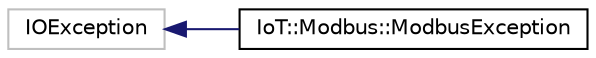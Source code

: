 digraph "Graphical Class Hierarchy"
{
 // LATEX_PDF_SIZE
  edge [fontname="Helvetica",fontsize="10",labelfontname="Helvetica",labelfontsize="10"];
  node [fontname="Helvetica",fontsize="10",shape=record];
  rankdir="LR";
  Node1558 [label="IOException",height=0.2,width=0.4,color="grey75", fillcolor="white", style="filled",tooltip=" "];
  Node1558 -> Node0 [dir="back",color="midnightblue",fontsize="10",style="solid",fontname="Helvetica"];
  Node0 [label="IoT::Modbus::ModbusException",height=0.2,width=0.4,color="black", fillcolor="white", style="filled",URL="$classIoT_1_1Modbus_1_1ModbusException.html",tooltip="An exception class for Modbus exceptions."];
}
